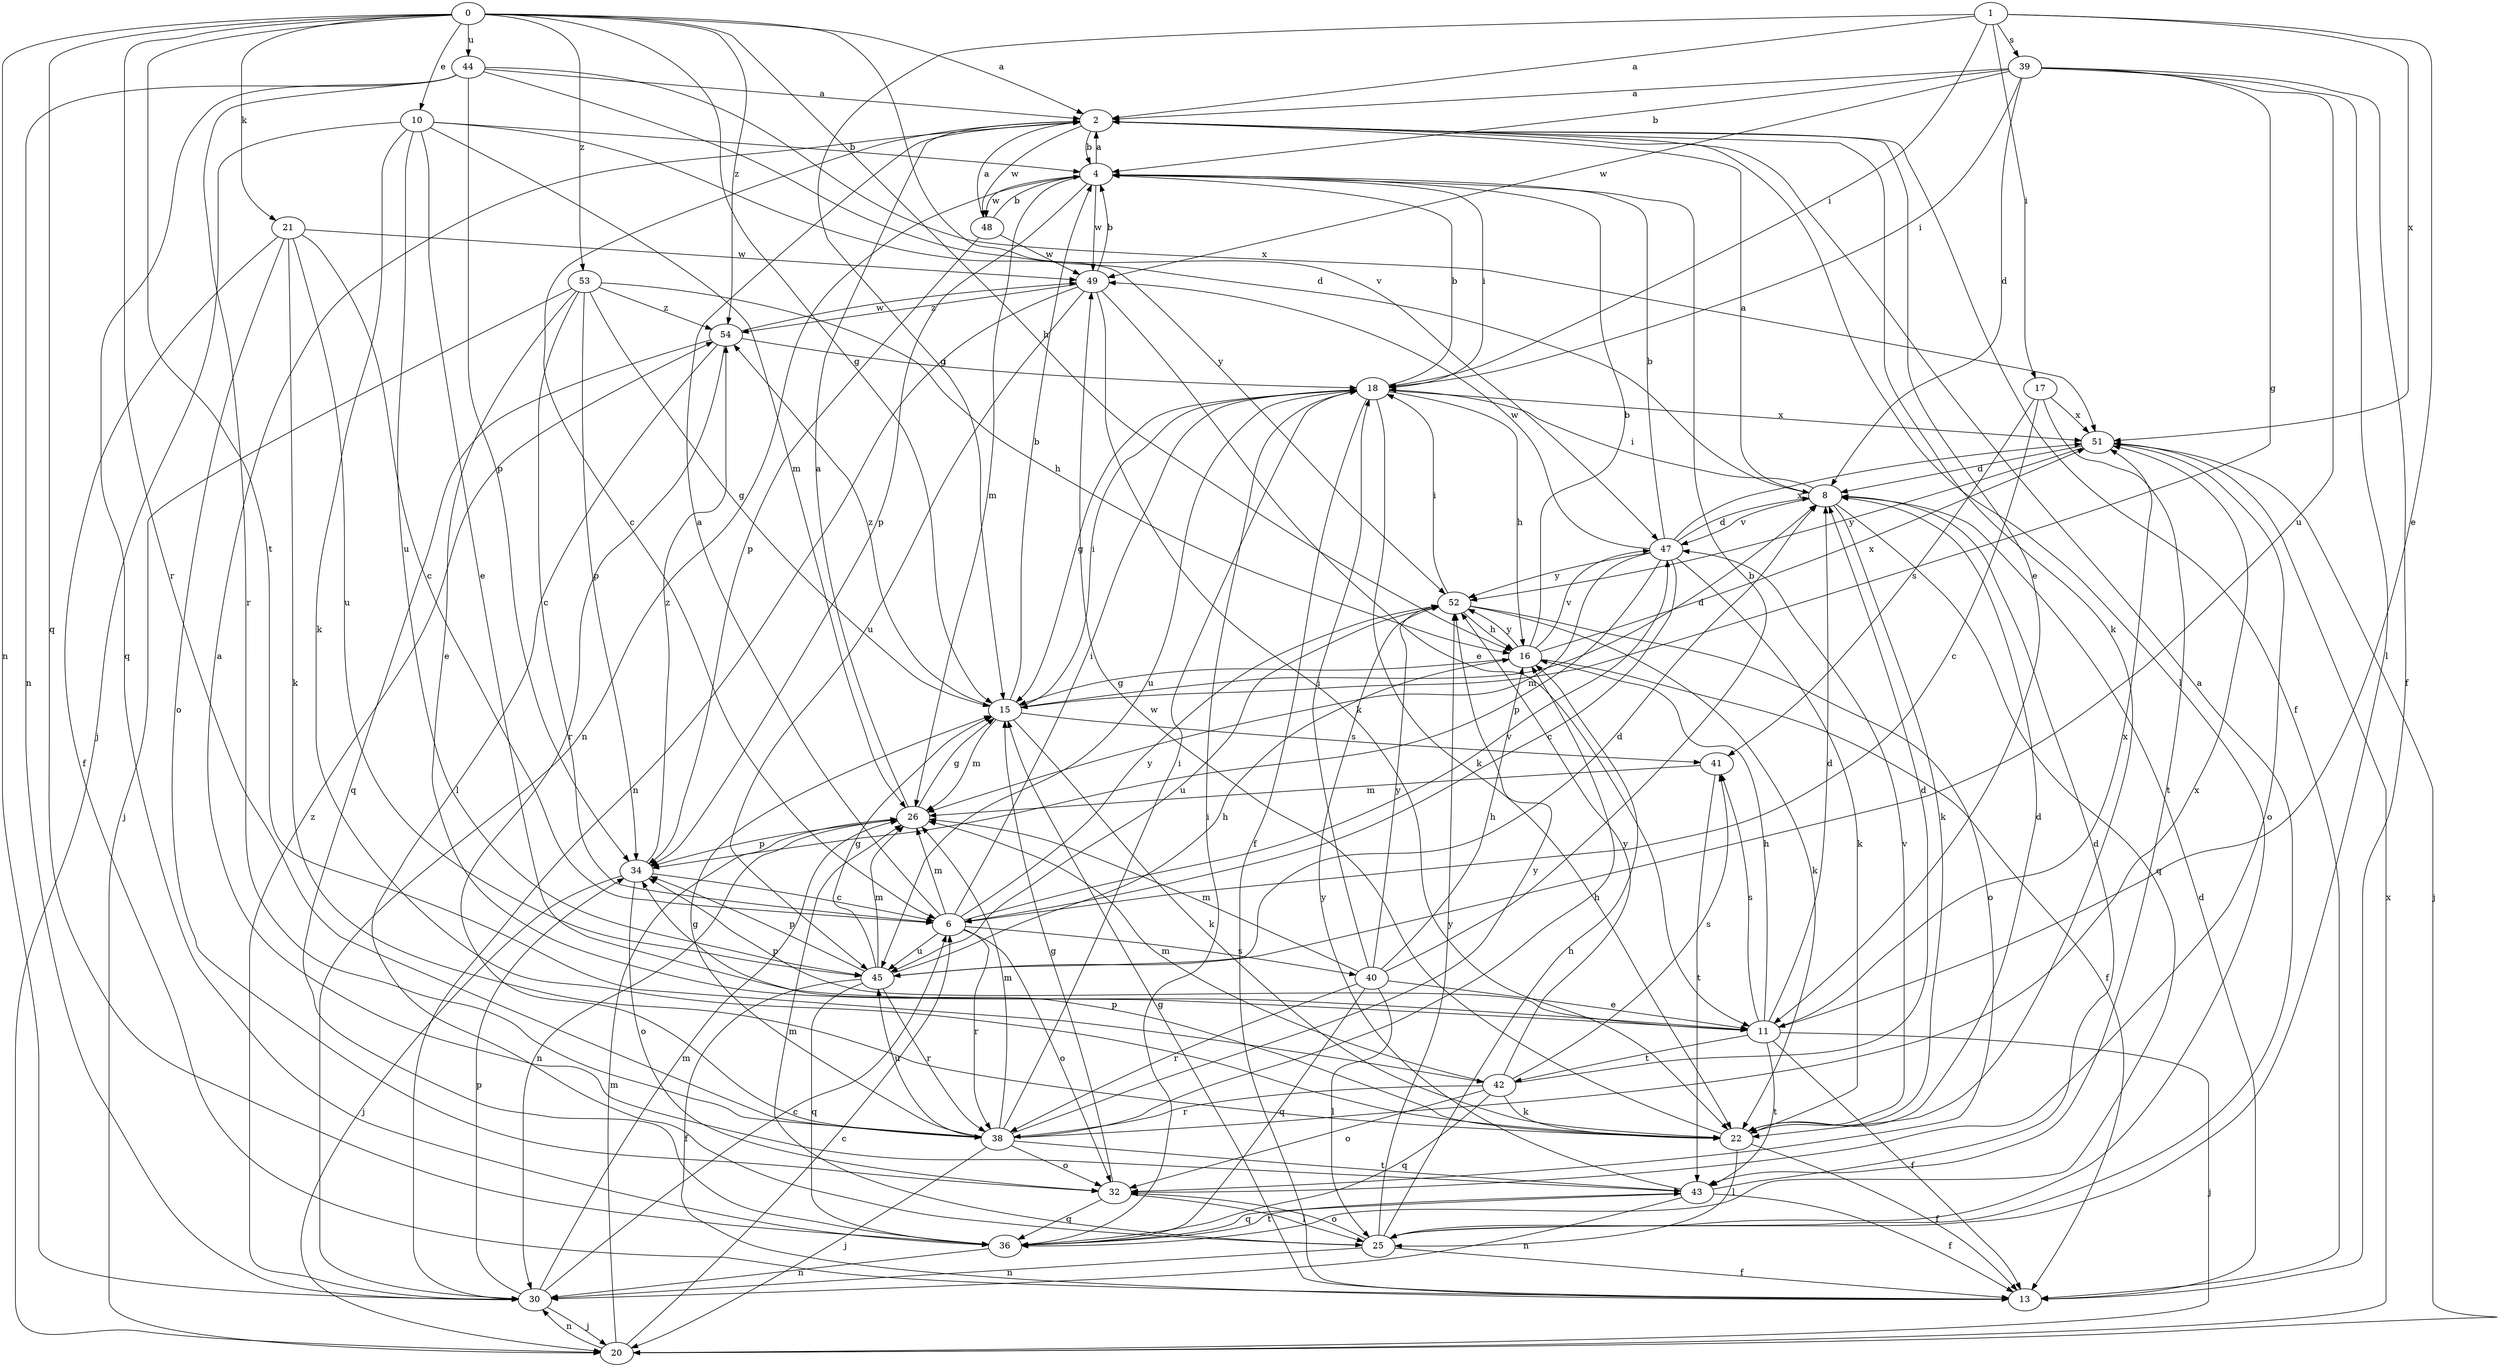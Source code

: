 strict digraph  {
0;
1;
2;
4;
6;
8;
10;
11;
13;
15;
16;
17;
18;
20;
21;
22;
25;
26;
30;
32;
34;
36;
38;
39;
40;
41;
42;
43;
44;
45;
47;
48;
49;
51;
52;
53;
54;
0 -> 2  [label=a];
0 -> 10  [label=e];
0 -> 15  [label=g];
0 -> 16  [label=h];
0 -> 21  [label=k];
0 -> 30  [label=n];
0 -> 36  [label=q];
0 -> 38  [label=r];
0 -> 42  [label=t];
0 -> 44  [label=u];
0 -> 47  [label=v];
0 -> 53  [label=z];
0 -> 54  [label=z];
1 -> 2  [label=a];
1 -> 11  [label=e];
1 -> 15  [label=g];
1 -> 17  [label=i];
1 -> 18  [label=i];
1 -> 39  [label=s];
1 -> 51  [label=x];
2 -> 4  [label=b];
2 -> 6  [label=c];
2 -> 11  [label=e];
2 -> 13  [label=f];
2 -> 22  [label=k];
2 -> 25  [label=l];
2 -> 48  [label=w];
4 -> 2  [label=a];
4 -> 18  [label=i];
4 -> 26  [label=m];
4 -> 30  [label=n];
4 -> 34  [label=p];
4 -> 48  [label=w];
4 -> 49  [label=w];
6 -> 2  [label=a];
6 -> 18  [label=i];
6 -> 26  [label=m];
6 -> 32  [label=o];
6 -> 38  [label=r];
6 -> 40  [label=s];
6 -> 45  [label=u];
6 -> 47  [label=v];
6 -> 52  [label=y];
8 -> 2  [label=a];
8 -> 18  [label=i];
8 -> 22  [label=k];
8 -> 36  [label=q];
8 -> 47  [label=v];
10 -> 4  [label=b];
10 -> 11  [label=e];
10 -> 20  [label=j];
10 -> 22  [label=k];
10 -> 26  [label=m];
10 -> 45  [label=u];
10 -> 52  [label=y];
11 -> 8  [label=d];
11 -> 13  [label=f];
11 -> 16  [label=h];
11 -> 20  [label=j];
11 -> 34  [label=p];
11 -> 41  [label=s];
11 -> 42  [label=t];
11 -> 43  [label=t];
11 -> 51  [label=x];
13 -> 8  [label=d];
13 -> 15  [label=g];
15 -> 4  [label=b];
15 -> 8  [label=d];
15 -> 18  [label=i];
15 -> 22  [label=k];
15 -> 26  [label=m];
15 -> 41  [label=s];
15 -> 54  [label=z];
16 -> 4  [label=b];
16 -> 13  [label=f];
16 -> 15  [label=g];
16 -> 47  [label=v];
16 -> 51  [label=x];
16 -> 52  [label=y];
17 -> 6  [label=c];
17 -> 41  [label=s];
17 -> 43  [label=t];
17 -> 51  [label=x];
18 -> 4  [label=b];
18 -> 13  [label=f];
18 -> 15  [label=g];
18 -> 16  [label=h];
18 -> 22  [label=k];
18 -> 45  [label=u];
18 -> 51  [label=x];
20 -> 6  [label=c];
20 -> 26  [label=m];
20 -> 30  [label=n];
20 -> 51  [label=x];
21 -> 6  [label=c];
21 -> 13  [label=f];
21 -> 22  [label=k];
21 -> 32  [label=o];
21 -> 45  [label=u];
21 -> 49  [label=w];
22 -> 8  [label=d];
22 -> 13  [label=f];
22 -> 25  [label=l];
22 -> 34  [label=p];
22 -> 47  [label=v];
22 -> 49  [label=w];
25 -> 2  [label=a];
25 -> 13  [label=f];
25 -> 16  [label=h];
25 -> 26  [label=m];
25 -> 30  [label=n];
25 -> 32  [label=o];
25 -> 52  [label=y];
26 -> 2  [label=a];
26 -> 15  [label=g];
26 -> 30  [label=n];
26 -> 34  [label=p];
30 -> 6  [label=c];
30 -> 20  [label=j];
30 -> 26  [label=m];
30 -> 34  [label=p];
30 -> 54  [label=z];
32 -> 15  [label=g];
32 -> 25  [label=l];
32 -> 36  [label=q];
34 -> 6  [label=c];
34 -> 20  [label=j];
34 -> 32  [label=o];
34 -> 54  [label=z];
36 -> 18  [label=i];
36 -> 30  [label=n];
36 -> 43  [label=t];
38 -> 15  [label=g];
38 -> 16  [label=h];
38 -> 18  [label=i];
38 -> 20  [label=j];
38 -> 26  [label=m];
38 -> 32  [label=o];
38 -> 43  [label=t];
38 -> 45  [label=u];
38 -> 51  [label=x];
38 -> 52  [label=y];
39 -> 2  [label=a];
39 -> 4  [label=b];
39 -> 8  [label=d];
39 -> 13  [label=f];
39 -> 15  [label=g];
39 -> 18  [label=i];
39 -> 25  [label=l];
39 -> 45  [label=u];
39 -> 49  [label=w];
40 -> 4  [label=b];
40 -> 11  [label=e];
40 -> 16  [label=h];
40 -> 18  [label=i];
40 -> 25  [label=l];
40 -> 26  [label=m];
40 -> 36  [label=q];
40 -> 38  [label=r];
40 -> 52  [label=y];
41 -> 26  [label=m];
41 -> 43  [label=t];
42 -> 8  [label=d];
42 -> 22  [label=k];
42 -> 26  [label=m];
42 -> 32  [label=o];
42 -> 36  [label=q];
42 -> 38  [label=r];
42 -> 41  [label=s];
42 -> 52  [label=y];
43 -> 2  [label=a];
43 -> 8  [label=d];
43 -> 13  [label=f];
43 -> 30  [label=n];
43 -> 36  [label=q];
43 -> 52  [label=y];
44 -> 2  [label=a];
44 -> 8  [label=d];
44 -> 30  [label=n];
44 -> 34  [label=p];
44 -> 36  [label=q];
44 -> 38  [label=r];
44 -> 51  [label=x];
45 -> 8  [label=d];
45 -> 13  [label=f];
45 -> 15  [label=g];
45 -> 16  [label=h];
45 -> 26  [label=m];
45 -> 34  [label=p];
45 -> 36  [label=q];
45 -> 38  [label=r];
47 -> 4  [label=b];
47 -> 6  [label=c];
47 -> 8  [label=d];
47 -> 22  [label=k];
47 -> 26  [label=m];
47 -> 34  [label=p];
47 -> 49  [label=w];
47 -> 51  [label=x];
47 -> 52  [label=y];
48 -> 2  [label=a];
48 -> 4  [label=b];
48 -> 34  [label=p];
48 -> 49  [label=w];
49 -> 4  [label=b];
49 -> 11  [label=e];
49 -> 22  [label=k];
49 -> 30  [label=n];
49 -> 45  [label=u];
49 -> 54  [label=z];
51 -> 8  [label=d];
51 -> 20  [label=j];
51 -> 32  [label=o];
51 -> 52  [label=y];
52 -> 16  [label=h];
52 -> 18  [label=i];
52 -> 22  [label=k];
52 -> 32  [label=o];
52 -> 45  [label=u];
53 -> 6  [label=c];
53 -> 11  [label=e];
53 -> 15  [label=g];
53 -> 16  [label=h];
53 -> 20  [label=j];
53 -> 34  [label=p];
53 -> 54  [label=z];
54 -> 18  [label=i];
54 -> 25  [label=l];
54 -> 36  [label=q];
54 -> 38  [label=r];
54 -> 49  [label=w];
}
